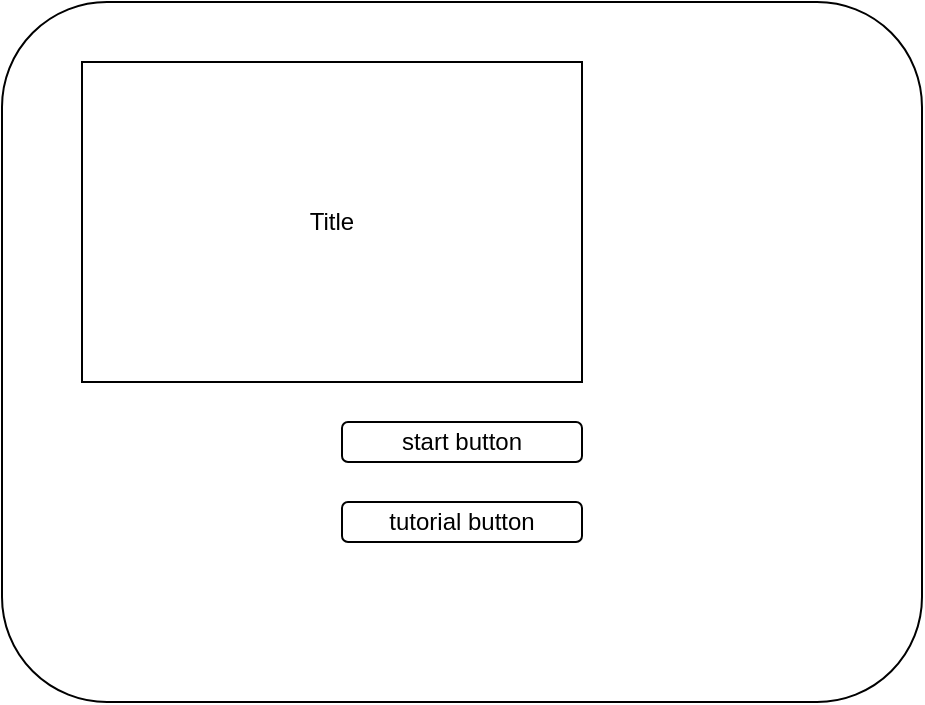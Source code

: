 <mxfile version="21.1.0" type="github">
  <diagram name="Page-1" id="Je0AldZPcqReI0aS4hjS">
    <mxGraphModel dx="1434" dy="834" grid="1" gridSize="10" guides="1" tooltips="1" connect="1" arrows="1" fold="1" page="1" pageScale="1" pageWidth="850" pageHeight="1100" math="0" shadow="0">
      <root>
        <mxCell id="0" />
        <mxCell id="1" parent="0" />
        <mxCell id="uDGIG_SQnXnqYR5ADsma-1" value="" style="rounded=1;whiteSpace=wrap;html=1;" vertex="1" parent="1">
          <mxGeometry x="140" y="180" width="460" height="350" as="geometry" />
        </mxCell>
        <mxCell id="uDGIG_SQnXnqYR5ADsma-2" value="start button" style="rounded=1;whiteSpace=wrap;html=1;" vertex="1" parent="1">
          <mxGeometry x="310" y="390" width="120" height="20" as="geometry" />
        </mxCell>
        <mxCell id="uDGIG_SQnXnqYR5ADsma-3" value="tutorial button" style="rounded=1;whiteSpace=wrap;html=1;" vertex="1" parent="1">
          <mxGeometry x="310" y="430" width="120" height="20" as="geometry" />
        </mxCell>
        <mxCell id="uDGIG_SQnXnqYR5ADsma-4" value="Title" style="rounded=0;whiteSpace=wrap;html=1;" vertex="1" parent="1">
          <mxGeometry x="180" y="210" width="250" height="160" as="geometry" />
        </mxCell>
      </root>
    </mxGraphModel>
  </diagram>
</mxfile>
